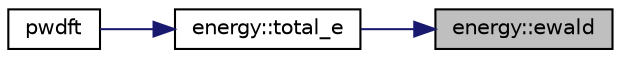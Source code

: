 digraph "energy::ewald"
{
 // LATEX_PDF_SIZE
  edge [fontname="Helvetica",fontsize="10",labelfontname="Helvetica",labelfontsize="10"];
  node [fontname="Helvetica",fontsize="10",shape=record];
  rankdir="RL";
  Node1 [label="energy::ewald",height=0.2,width=0.4,color="black", fillcolor="grey75", style="filled", fontcolor="black",tooltip=" "];
  Node1 -> Node2 [dir="back",color="midnightblue",fontsize="10",style="solid",fontname="Helvetica"];
  Node2 [label="energy::total_e",height=0.2,width=0.4,color="black", fillcolor="white", style="filled",URL="$namespaceenergy.html#a97d52dc46c4ed4bc286f4108f3391a7c",tooltip=" "];
  Node2 -> Node3 [dir="back",color="midnightblue",fontsize="10",style="solid",fontname="Helvetica"];
  Node3 [label="pwdft",height=0.2,width=0.4,color="black", fillcolor="white", style="filled",URL="$pwdft_8_f90.html#a676d884bb05028d628a63337b149182e",tooltip=" "];
}
